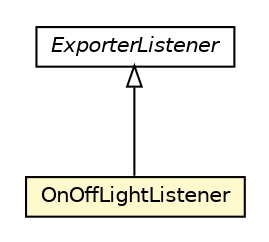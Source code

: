#!/usr/local/bin/dot
#
# Class diagram 
# Generated by UMLGraph version R5_6-24-gf6e263 (http://www.umlgraph.org/)
#

digraph G {
	edge [fontname="Helvetica",fontsize=10,labelfontname="Helvetica",labelfontsize=10];
	node [fontname="Helvetica",fontsize=10,shape=plaintext];
	nodesep=0.25;
	ranksep=0.5;
	// org.universAAL.hw.exporter.zigbee.ha.devices.listeners.ExporterListener
	c6097122 [label=<<table title="org.universAAL.hw.exporter.zigbee.ha.devices.listeners.ExporterListener" border="0" cellborder="1" cellspacing="0" cellpadding="2" port="p" href="./ExporterListener.html">
		<tr><td><table border="0" cellspacing="0" cellpadding="1">
<tr><td align="center" balign="center"><font face="Helvetica-Oblique"> ExporterListener </font></td></tr>
		</table></td></tr>
		</table>>, URL="./ExporterListener.html", fontname="Helvetica", fontcolor="black", fontsize=10.0];
	// org.universAAL.hw.exporter.zigbee.ha.devices.listeners.OnOffLightListener
	c6097125 [label=<<table title="org.universAAL.hw.exporter.zigbee.ha.devices.listeners.OnOffLightListener" border="0" cellborder="1" cellspacing="0" cellpadding="2" port="p" bgcolor="lemonChiffon" href="./OnOffLightListener.html">
		<tr><td><table border="0" cellspacing="0" cellpadding="1">
<tr><td align="center" balign="center"> OnOffLightListener </td></tr>
		</table></td></tr>
		</table>>, URL="./OnOffLightListener.html", fontname="Helvetica", fontcolor="black", fontsize=10.0];
	//org.universAAL.hw.exporter.zigbee.ha.devices.listeners.OnOffLightListener extends org.universAAL.hw.exporter.zigbee.ha.devices.listeners.ExporterListener
	c6097122:p -> c6097125:p [dir=back,arrowtail=empty];
}

